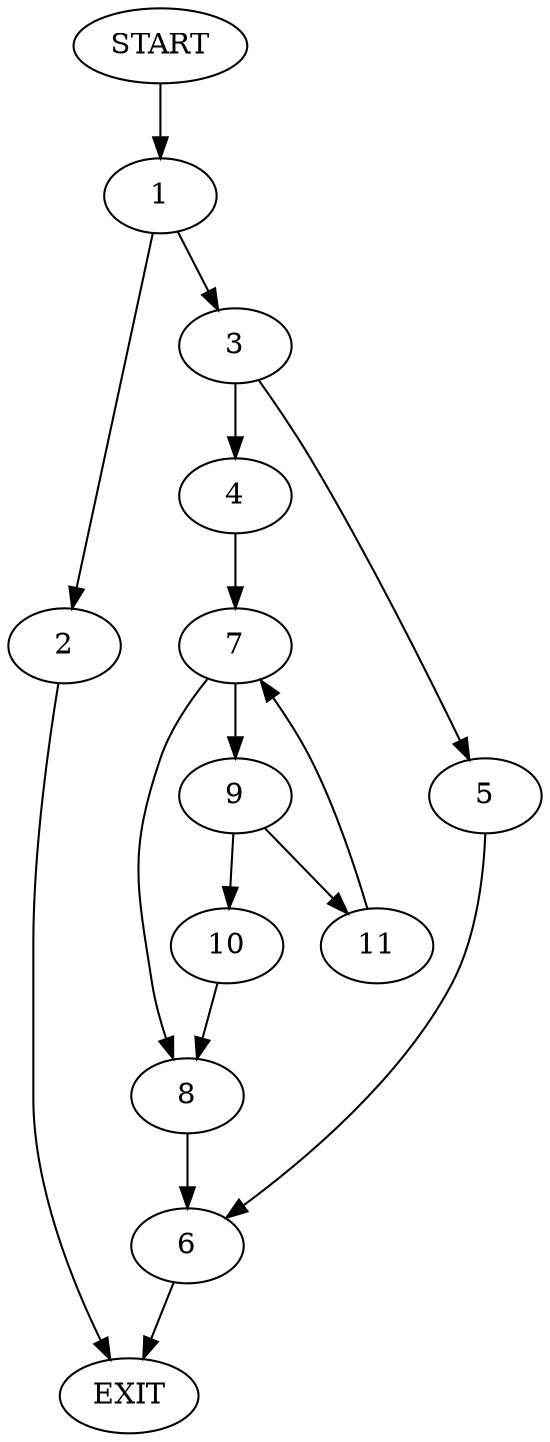 digraph {
0 [label="START"]
12 [label="EXIT"]
0 -> 1
1 -> 2
1 -> 3
2 -> 12
3 -> 4
3 -> 5
5 -> 6
4 -> 7
6 -> 12
7 -> 8
7 -> 9
8 -> 6
9 -> 10
9 -> 11
10 -> 8
11 -> 7
}
